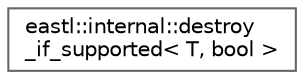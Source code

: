 digraph "类继承关系图"
{
 // LATEX_PDF_SIZE
  bgcolor="transparent";
  edge [fontname=Helvetica,fontsize=10,labelfontname=Helvetica,labelfontsize=10];
  node [fontname=Helvetica,fontsize=10,shape=box,height=0.2,width=0.4];
  rankdir="LR";
  Node0 [id="Node000000",label="eastl::internal::destroy\l_if_supported\< T, bool \>",height=0.2,width=0.4,color="grey40", fillcolor="white", style="filled",URL="$structeastl_1_1internal_1_1destroy__if__supported.html",tooltip=" "];
}
